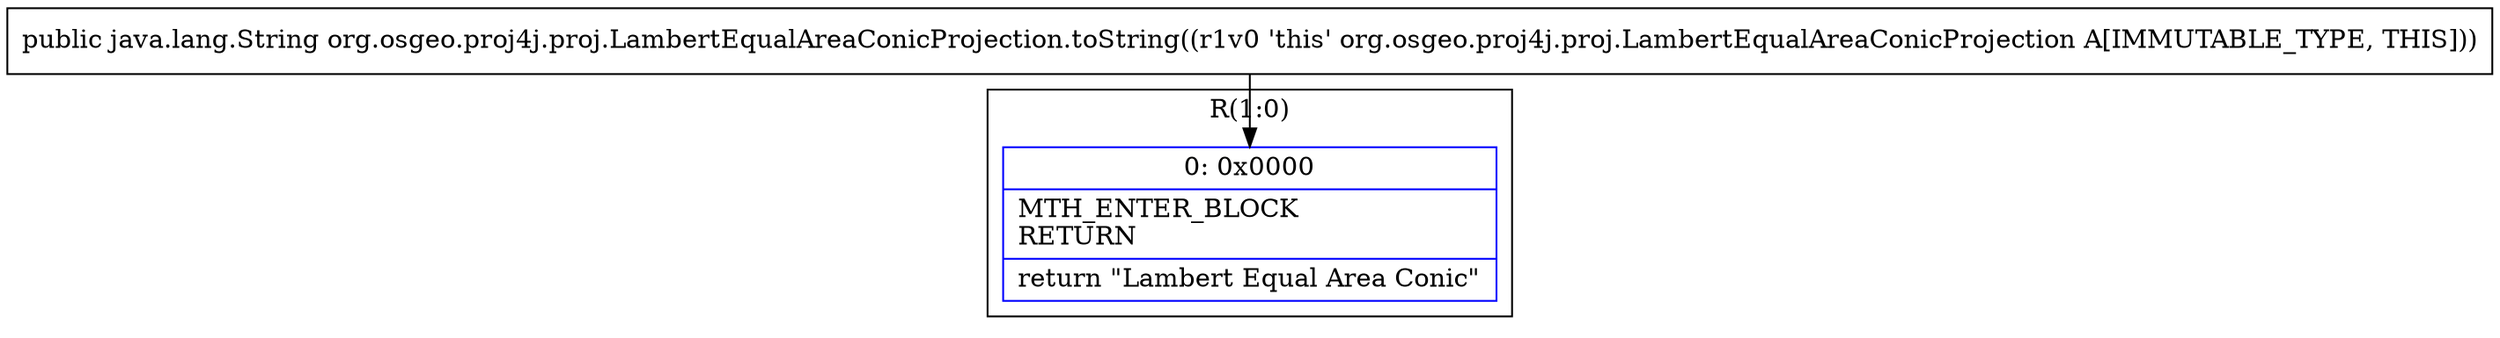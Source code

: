 digraph "CFG fororg.osgeo.proj4j.proj.LambertEqualAreaConicProjection.toString()Ljava\/lang\/String;" {
subgraph cluster_Region_974797573 {
label = "R(1:0)";
node [shape=record,color=blue];
Node_0 [shape=record,label="{0\:\ 0x0000|MTH_ENTER_BLOCK\lRETURN\l|return \"Lambert Equal Area Conic\"\l}"];
}
MethodNode[shape=record,label="{public java.lang.String org.osgeo.proj4j.proj.LambertEqualAreaConicProjection.toString((r1v0 'this' org.osgeo.proj4j.proj.LambertEqualAreaConicProjection A[IMMUTABLE_TYPE, THIS])) }"];
MethodNode -> Node_0;
}

